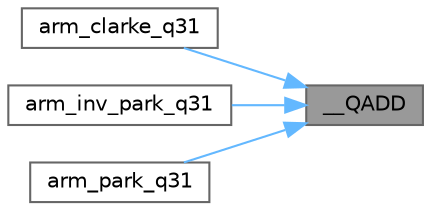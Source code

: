 digraph "__QADD"
{
 // LATEX_PDF_SIZE
  bgcolor="transparent";
  edge [fontname=Helvetica,fontsize=10,labelfontname=Helvetica,labelfontsize=10];
  node [fontname=Helvetica,fontsize=10,shape=box,height=0.2,width=0.4];
  rankdir="RL";
  Node1 [id="Node000001",label="__QADD",height=0.2,width=0.4,color="gray40", fillcolor="grey60", style="filled", fontcolor="black",tooltip=" "];
  Node1 -> Node2 [id="edge1_Node000001_Node000002",dir="back",color="steelblue1",style="solid",tooltip=" "];
  Node2 [id="Node000002",label="arm_clarke_q31",height=0.2,width=0.4,color="grey40", fillcolor="white", style="filled",URL="$group__clarke.html#ga0c69ebd2855ce6d34008eff808881e78",tooltip="Clarke transform for Q31 version."];
  Node1 -> Node3 [id="edge2_Node000001_Node000003",dir="back",color="steelblue1",style="solid",tooltip=" "];
  Node3 [id="Node000003",label="arm_inv_park_q31",height=0.2,width=0.4,color="grey40", fillcolor="white", style="filled",URL="$group__inv__park.html#ga6e00d7320aa4a85686716af8b763e08a",tooltip="Inverse Park transform for Q31 version."];
  Node1 -> Node4 [id="edge3_Node000001_Node000004",dir="back",color="steelblue1",style="solid",tooltip=" "];
  Node4 [id="Node000004",label="arm_park_q31",height=0.2,width=0.4,color="grey40", fillcolor="white", style="filled",URL="$group__park.html#ga5630ed3715091f2795ee10df34672523",tooltip="Park transform for Q31 version."];
}
